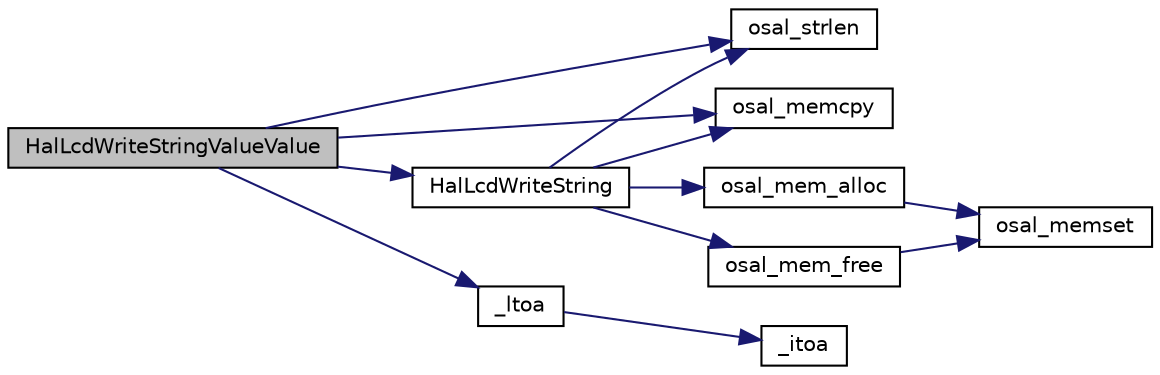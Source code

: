 digraph "HalLcdWriteStringValueValue"
{
  edge [fontname="Helvetica",fontsize="10",labelfontname="Helvetica",labelfontsize="10"];
  node [fontname="Helvetica",fontsize="10",shape=record];
  rankdir="LR";
  Node1 [label="HalLcdWriteStringValueValue",height=0.2,width=0.4,color="black", fillcolor="grey75", style="filled" fontcolor="black"];
  Node1 -> Node2 [color="midnightblue",fontsize="10",style="solid",fontname="Helvetica"];
  Node2 [label="osal_strlen",height=0.2,width=0.4,color="black", fillcolor="white", style="filled",URL="$_o_s_a_l_8c.html#a74467cdf8749cd06d1ead3fc8794f98e"];
  Node1 -> Node3 [color="midnightblue",fontsize="10",style="solid",fontname="Helvetica"];
  Node3 [label="osal_memcpy",height=0.2,width=0.4,color="black", fillcolor="white", style="filled",URL="$_o_s_a_l_8c.html#ab944e6de468a807639e215e24ed0ddbc"];
  Node1 -> Node4 [color="midnightblue",fontsize="10",style="solid",fontname="Helvetica"];
  Node4 [label="_ltoa",height=0.2,width=0.4,color="black", fillcolor="white", style="filled",URL="$_o_s_a_l_8c.html#a1047c0dce79f7e58f68b4e5b172ff4c5"];
  Node4 -> Node5 [color="midnightblue",fontsize="10",style="solid",fontname="Helvetica"];
  Node5 [label="_itoa",height=0.2,width=0.4,color="black", fillcolor="white", style="filled",URL="$_on_board_8c.html#af7636c3c05b145aa2b575a6fc0e0ace2"];
  Node1 -> Node6 [color="midnightblue",fontsize="10",style="solid",fontname="Helvetica"];
  Node6 [label="HalLcdWriteString",height=0.2,width=0.4,color="black", fillcolor="white", style="filled",URL="$_c_c2540_e_b_2hal__lcd_8c.html#a9e118d9557f5f611af7d777cf3378d5b"];
  Node6 -> Node7 [color="midnightblue",fontsize="10",style="solid",fontname="Helvetica"];
  Node7 [label="osal_mem_alloc",height=0.2,width=0.4,color="black", fillcolor="white", style="filled",URL="$_o_s_a_l___memory_8c.html#ae5cbc213a1cab3be5f0963a4b75408c4"];
  Node7 -> Node8 [color="midnightblue",fontsize="10",style="solid",fontname="Helvetica"];
  Node8 [label="osal_memset",height=0.2,width=0.4,color="black", fillcolor="white", style="filled",URL="$_o_s_a_l_8c.html#a7a416b7daf0407f6a1b92b71fc12847e"];
  Node6 -> Node2 [color="midnightblue",fontsize="10",style="solid",fontname="Helvetica"];
  Node6 -> Node3 [color="midnightblue",fontsize="10",style="solid",fontname="Helvetica"];
  Node6 -> Node9 [color="midnightblue",fontsize="10",style="solid",fontname="Helvetica"];
  Node9 [label="osal_mem_free",height=0.2,width=0.4,color="black", fillcolor="white", style="filled",URL="$_o_s_a_l___memory_8c.html#a56201dc39c693c759d1ce0812b6b0eef"];
  Node9 -> Node8 [color="midnightblue",fontsize="10",style="solid",fontname="Helvetica"];
}
